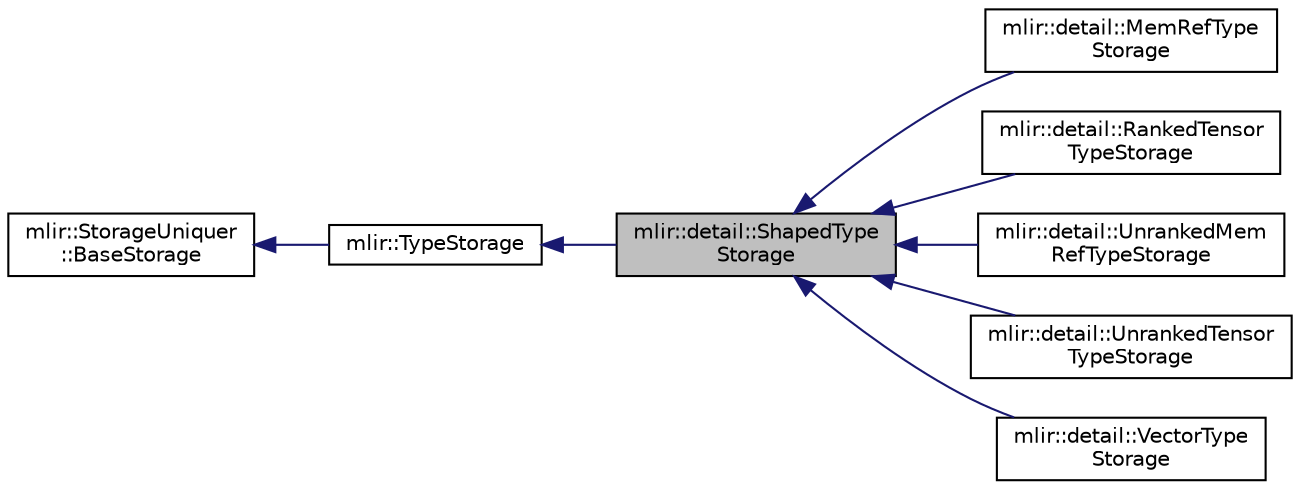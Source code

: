 digraph "mlir::detail::ShapedTypeStorage"
{
  bgcolor="transparent";
  edge [fontname="Helvetica",fontsize="10",labelfontname="Helvetica",labelfontsize="10"];
  node [fontname="Helvetica",fontsize="10",shape=record];
  rankdir="LR";
  Node0 [label="mlir::detail::ShapedType\lStorage",height=0.2,width=0.4,color="black", fillcolor="grey75", style="filled", fontcolor="black"];
  Node1 -> Node0 [dir="back",color="midnightblue",fontsize="10",style="solid",fontname="Helvetica"];
  Node1 [label="mlir::TypeStorage",height=0.2,width=0.4,color="black",URL="$classmlir_1_1TypeStorage.html",tooltip="Base storage class appearing in a Type. "];
  Node2 -> Node1 [dir="back",color="midnightblue",fontsize="10",style="solid",fontname="Helvetica"];
  Node2 [label="mlir::StorageUniquer\l::BaseStorage",height=0.2,width=0.4,color="black",URL="$classmlir_1_1StorageUniquer_1_1BaseStorage.html",tooltip="This class acts as the base storage that all storage classes must derived from. "];
  Node0 -> Node3 [dir="back",color="midnightblue",fontsize="10",style="solid",fontname="Helvetica"];
  Node3 [label="mlir::detail::MemRefType\lStorage",height=0.2,width=0.4,color="black",URL="$structmlir_1_1detail_1_1MemRefTypeStorage.html"];
  Node0 -> Node4 [dir="back",color="midnightblue",fontsize="10",style="solid",fontname="Helvetica"];
  Node4 [label="mlir::detail::RankedTensor\lTypeStorage",height=0.2,width=0.4,color="black",URL="$structmlir_1_1detail_1_1RankedTensorTypeStorage.html"];
  Node0 -> Node5 [dir="back",color="midnightblue",fontsize="10",style="solid",fontname="Helvetica"];
  Node5 [label="mlir::detail::UnrankedMem\lRefTypeStorage",height=0.2,width=0.4,color="black",URL="$structmlir_1_1detail_1_1UnrankedMemRefTypeStorage.html",tooltip="Unranked MemRef is a MemRef with unknown rank. "];
  Node0 -> Node6 [dir="back",color="midnightblue",fontsize="10",style="solid",fontname="Helvetica"];
  Node6 [label="mlir::detail::UnrankedTensor\lTypeStorage",height=0.2,width=0.4,color="black",URL="$structmlir_1_1detail_1_1UnrankedTensorTypeStorage.html"];
  Node0 -> Node7 [dir="back",color="midnightblue",fontsize="10",style="solid",fontname="Helvetica"];
  Node7 [label="mlir::detail::VectorType\lStorage",height=0.2,width=0.4,color="black",URL="$structmlir_1_1detail_1_1VectorTypeStorage.html",tooltip="Vector Type Storage and Uniquing. "];
}
